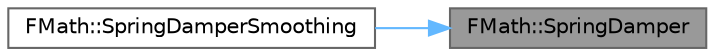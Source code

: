 digraph "FMath::SpringDamper"
{
 // INTERACTIVE_SVG=YES
 // LATEX_PDF_SIZE
  bgcolor="transparent";
  edge [fontname=Helvetica,fontsize=10,labelfontname=Helvetica,labelfontsize=10];
  node [fontname=Helvetica,fontsize=10,shape=box,height=0.2,width=0.4];
  rankdir="RL";
  Node1 [id="Node000001",label="FMath::SpringDamper",height=0.2,width=0.4,color="gray40", fillcolor="grey60", style="filled", fontcolor="black",tooltip="Smooths a value using a spring damper towards a target."];
  Node1 -> Node2 [id="edge1_Node000001_Node000002",dir="back",color="steelblue1",style="solid",tooltip=" "];
  Node2 [id="Node000002",label="FMath::SpringDamperSmoothing",height=0.2,width=0.4,color="grey40", fillcolor="white", style="filled",URL="$dc/d20/structFMath.html#a91606b8dfdea8fe3001853f8e4360399",tooltip="Smooths a value using a spring damper towards a target."];
}
